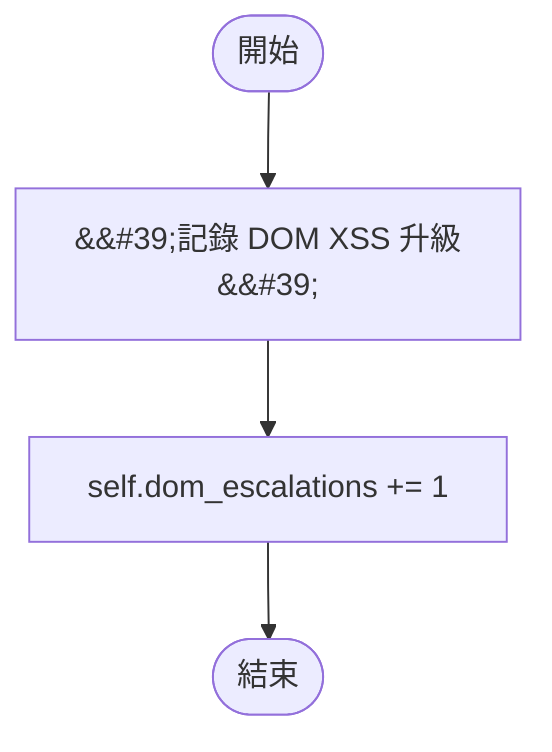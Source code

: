 flowchart TB
    n1([開始])
    n2([結束])
    n3[&amp;&#35;39;記錄 DOM XSS 升級&amp;&#35;39;]
    n4[self.dom_escalations += 1]
    n1 --> n3
    n3 --> n4
    n4 --> n2